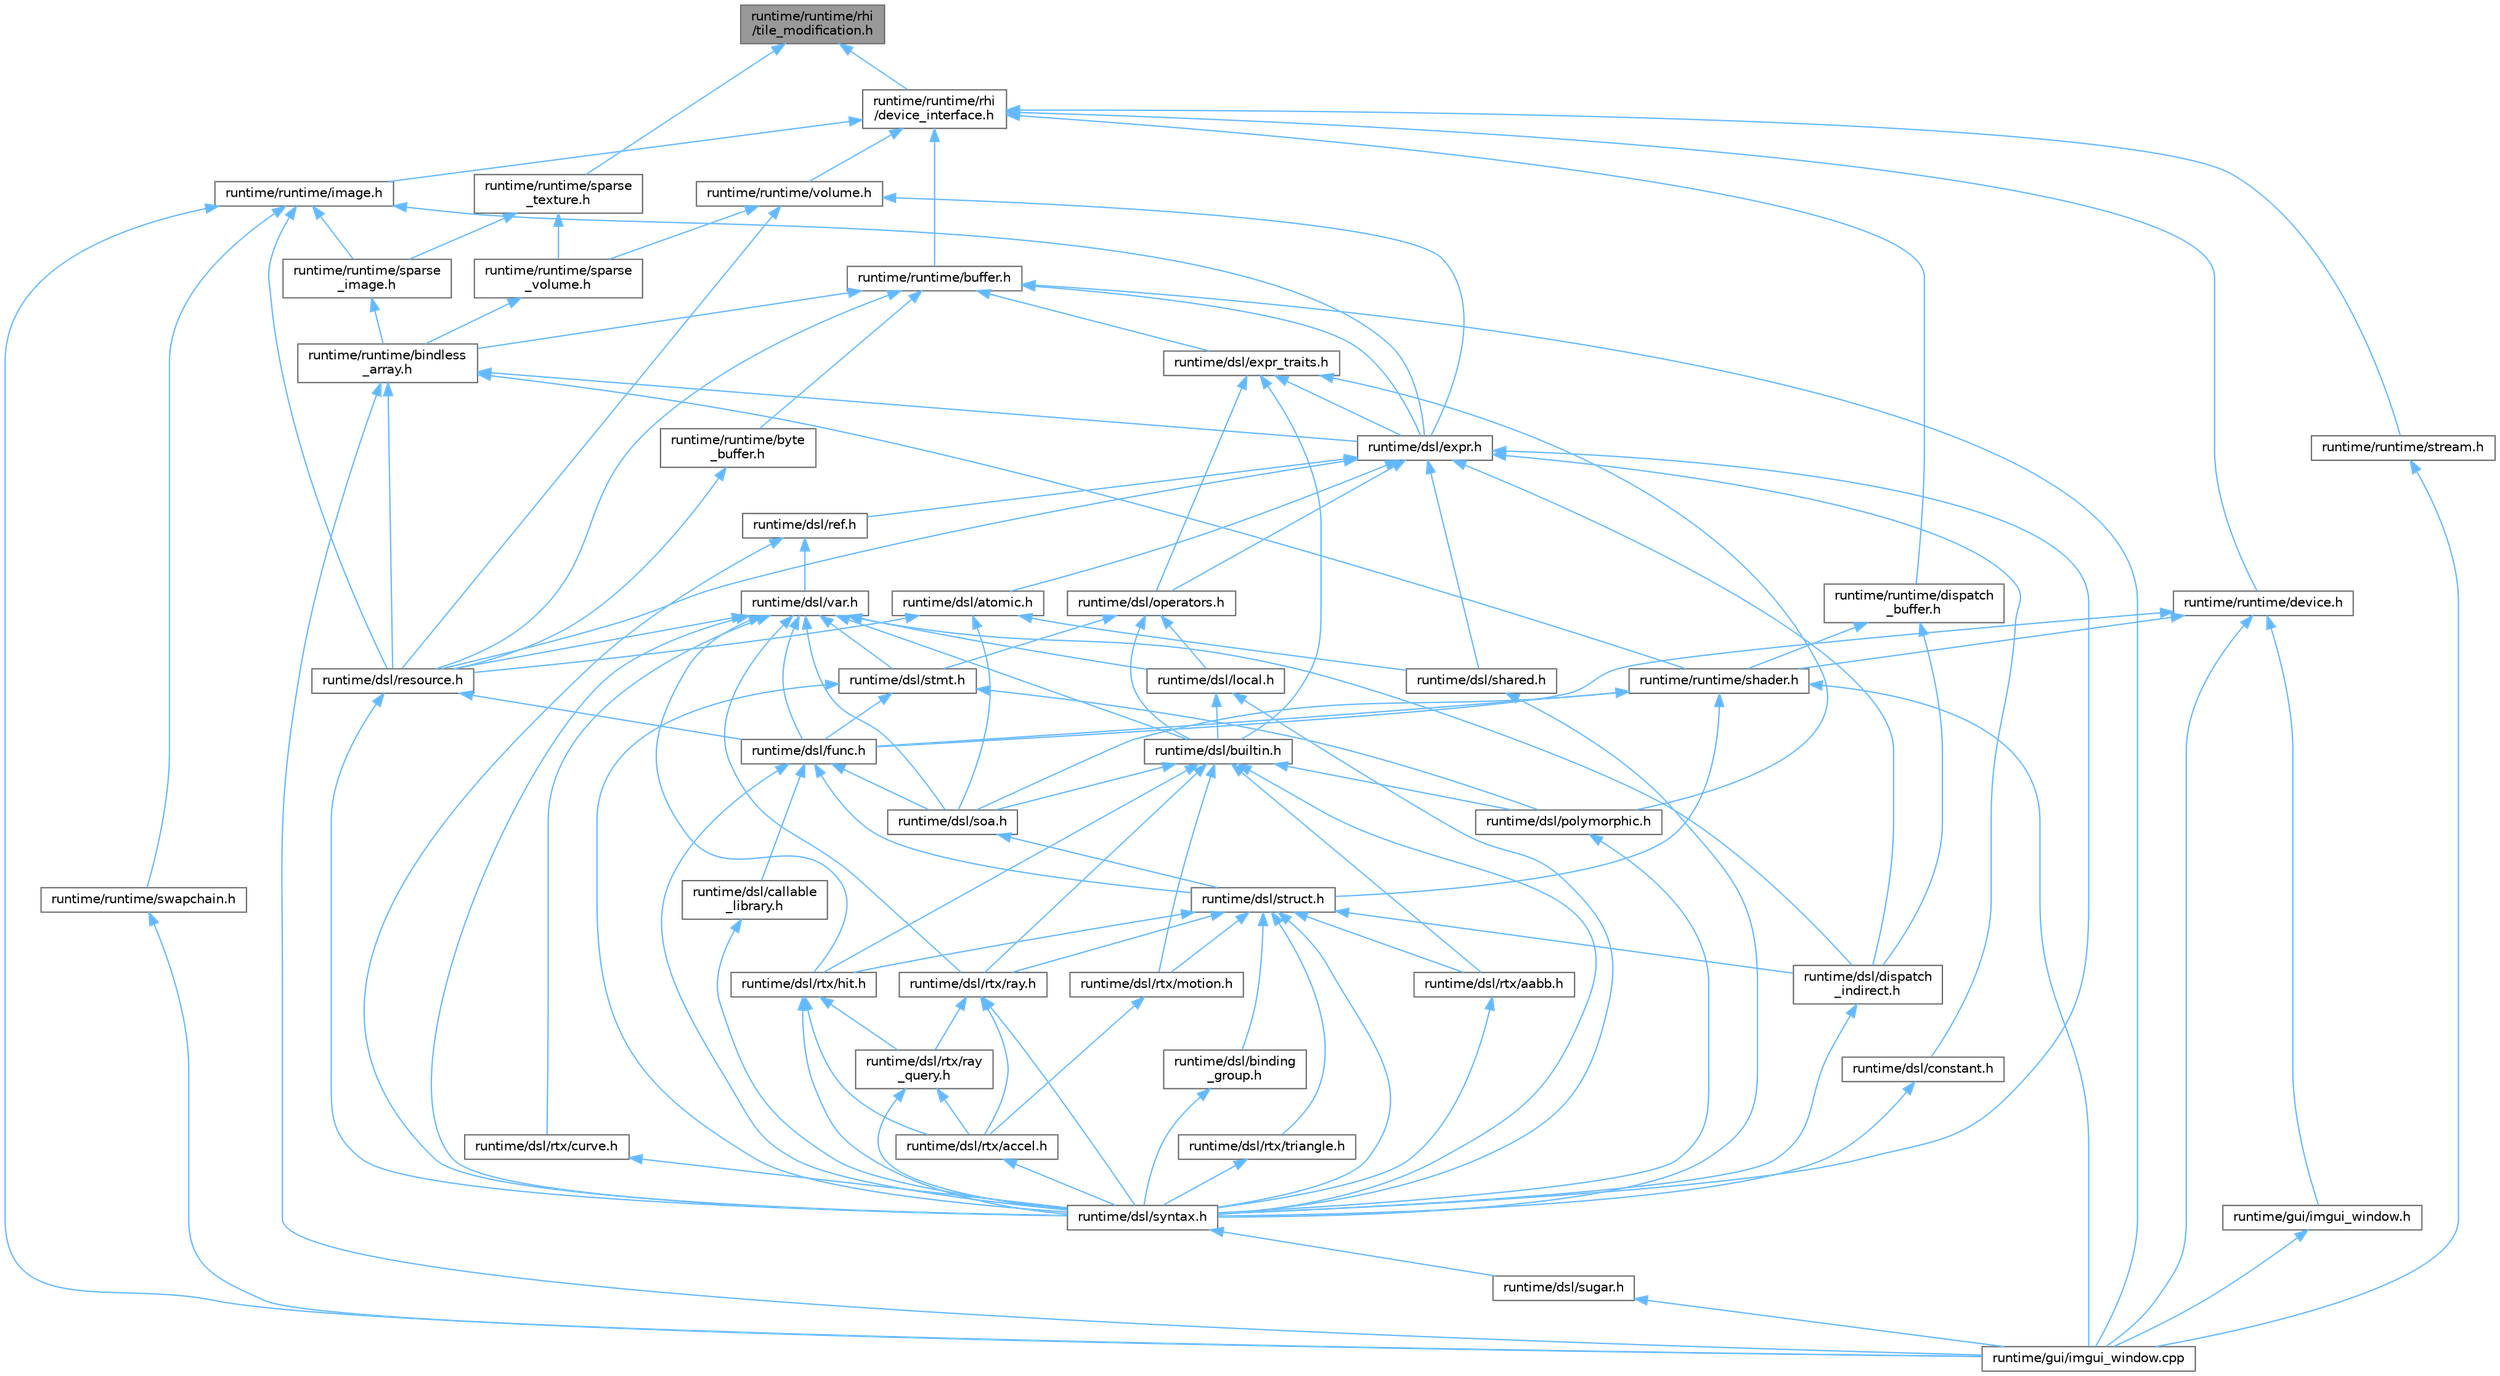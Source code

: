 digraph "runtime/runtime/rhi/tile_modification.h"
{
 // LATEX_PDF_SIZE
  bgcolor="transparent";
  edge [fontname=Helvetica,fontsize=10,labelfontname=Helvetica,labelfontsize=10];
  node [fontname=Helvetica,fontsize=10,shape=box,height=0.2,width=0.4];
  Node1 [id="Node000001",label="runtime/runtime/rhi\l/tile_modification.h",height=0.2,width=0.4,color="gray40", fillcolor="grey60", style="filled", fontcolor="black",tooltip=" "];
  Node1 -> Node2 [id="edge124_Node000001_Node000002",dir="back",color="steelblue1",style="solid",tooltip=" "];
  Node2 [id="Node000002",label="runtime/runtime/rhi\l/device_interface.h",height=0.2,width=0.4,color="grey40", fillcolor="white", style="filled",URL="$device__interface_8h.html",tooltip=" "];
  Node2 -> Node3 [id="edge125_Node000002_Node000003",dir="back",color="steelblue1",style="solid",tooltip=" "];
  Node3 [id="Node000003",label="runtime/runtime/buffer.h",height=0.2,width=0.4,color="grey40", fillcolor="white", style="filled",URL="$buffer_8h.html",tooltip=" "];
  Node3 -> Node4 [id="edge126_Node000003_Node000004",dir="back",color="steelblue1",style="solid",tooltip=" "];
  Node4 [id="Node000004",label="runtime/dsl/expr.h",height=0.2,width=0.4,color="grey40", fillcolor="white", style="filled",URL="$expr_8h.html",tooltip=" "];
  Node4 -> Node5 [id="edge127_Node000004_Node000005",dir="back",color="steelblue1",style="solid",tooltip=" "];
  Node5 [id="Node000005",label="runtime/dsl/atomic.h",height=0.2,width=0.4,color="grey40", fillcolor="white", style="filled",URL="$dsl_2atomic_8h.html",tooltip=" "];
  Node5 -> Node6 [id="edge128_Node000005_Node000006",dir="back",color="steelblue1",style="solid",tooltip=" "];
  Node6 [id="Node000006",label="runtime/dsl/resource.h",height=0.2,width=0.4,color="grey40", fillcolor="white", style="filled",URL="$dsl_2resource_8h.html",tooltip=" "];
  Node6 -> Node7 [id="edge129_Node000006_Node000007",dir="back",color="steelblue1",style="solid",tooltip=" "];
  Node7 [id="Node000007",label="runtime/dsl/func.h",height=0.2,width=0.4,color="grey40", fillcolor="white", style="filled",URL="$func_8h.html",tooltip=" "];
  Node7 -> Node8 [id="edge130_Node000007_Node000008",dir="back",color="steelblue1",style="solid",tooltip=" "];
  Node8 [id="Node000008",label="runtime/dsl/callable\l_library.h",height=0.2,width=0.4,color="grey40", fillcolor="white", style="filled",URL="$dsl_2callable__library_8h.html",tooltip=" "];
  Node8 -> Node9 [id="edge131_Node000008_Node000009",dir="back",color="steelblue1",style="solid",tooltip=" "];
  Node9 [id="Node000009",label="runtime/dsl/syntax.h",height=0.2,width=0.4,color="grey40", fillcolor="white", style="filled",URL="$syntax_8h.html",tooltip=" "];
  Node9 -> Node10 [id="edge132_Node000009_Node000010",dir="back",color="steelblue1",style="solid",tooltip=" "];
  Node10 [id="Node000010",label="runtime/dsl/sugar.h",height=0.2,width=0.4,color="grey40", fillcolor="white", style="filled",URL="$sugar_8h.html",tooltip=" "];
  Node10 -> Node11 [id="edge133_Node000010_Node000011",dir="back",color="steelblue1",style="solid",tooltip=" "];
  Node11 [id="Node000011",label="runtime/gui/imgui_window.cpp",height=0.2,width=0.4,color="grey40", fillcolor="white", style="filled",URL="$imgui__window_8cpp.html",tooltip=" "];
  Node7 -> Node12 [id="edge134_Node000007_Node000012",dir="back",color="steelblue1",style="solid",tooltip=" "];
  Node12 [id="Node000012",label="runtime/dsl/soa.h",height=0.2,width=0.4,color="grey40", fillcolor="white", style="filled",URL="$soa_8h.html",tooltip=" "];
  Node12 -> Node13 [id="edge135_Node000012_Node000013",dir="back",color="steelblue1",style="solid",tooltip=" "];
  Node13 [id="Node000013",label="runtime/dsl/struct.h",height=0.2,width=0.4,color="grey40", fillcolor="white", style="filled",URL="$struct_8h.html",tooltip=" "];
  Node13 -> Node14 [id="edge136_Node000013_Node000014",dir="back",color="steelblue1",style="solid",tooltip=" "];
  Node14 [id="Node000014",label="runtime/dsl/binding\l_group.h",height=0.2,width=0.4,color="grey40", fillcolor="white", style="filled",URL="$binding__group_8h.html",tooltip=" "];
  Node14 -> Node9 [id="edge137_Node000014_Node000009",dir="back",color="steelblue1",style="solid",tooltip=" "];
  Node13 -> Node15 [id="edge138_Node000013_Node000015",dir="back",color="steelblue1",style="solid",tooltip=" "];
  Node15 [id="Node000015",label="runtime/dsl/dispatch\l_indirect.h",height=0.2,width=0.4,color="grey40", fillcolor="white", style="filled",URL="$dispatch__indirect_8h.html",tooltip=" "];
  Node15 -> Node9 [id="edge139_Node000015_Node000009",dir="back",color="steelblue1",style="solid",tooltip=" "];
  Node13 -> Node16 [id="edge140_Node000013_Node000016",dir="back",color="steelblue1",style="solid",tooltip=" "];
  Node16 [id="Node000016",label="runtime/dsl/rtx/aabb.h",height=0.2,width=0.4,color="grey40", fillcolor="white", style="filled",URL="$dsl_2rtx_2aabb_8h.html",tooltip=" "];
  Node16 -> Node9 [id="edge141_Node000016_Node000009",dir="back",color="steelblue1",style="solid",tooltip=" "];
  Node13 -> Node17 [id="edge142_Node000013_Node000017",dir="back",color="steelblue1",style="solid",tooltip=" "];
  Node17 [id="Node000017",label="runtime/dsl/rtx/hit.h",height=0.2,width=0.4,color="grey40", fillcolor="white", style="filled",URL="$dsl_2rtx_2hit_8h.html",tooltip=" "];
  Node17 -> Node18 [id="edge143_Node000017_Node000018",dir="back",color="steelblue1",style="solid",tooltip=" "];
  Node18 [id="Node000018",label="runtime/dsl/rtx/accel.h",height=0.2,width=0.4,color="grey40", fillcolor="white", style="filled",URL="$dsl_2rtx_2accel_8h.html",tooltip=" "];
  Node18 -> Node9 [id="edge144_Node000018_Node000009",dir="back",color="steelblue1",style="solid",tooltip=" "];
  Node17 -> Node19 [id="edge145_Node000017_Node000019",dir="back",color="steelblue1",style="solid",tooltip=" "];
  Node19 [id="Node000019",label="runtime/dsl/rtx/ray\l_query.h",height=0.2,width=0.4,color="grey40", fillcolor="white", style="filled",URL="$ray__query_8h.html",tooltip=" "];
  Node19 -> Node18 [id="edge146_Node000019_Node000018",dir="back",color="steelblue1",style="solid",tooltip=" "];
  Node19 -> Node9 [id="edge147_Node000019_Node000009",dir="back",color="steelblue1",style="solid",tooltip=" "];
  Node17 -> Node9 [id="edge148_Node000017_Node000009",dir="back",color="steelblue1",style="solid",tooltip=" "];
  Node13 -> Node20 [id="edge149_Node000013_Node000020",dir="back",color="steelblue1",style="solid",tooltip=" "];
  Node20 [id="Node000020",label="runtime/dsl/rtx/motion.h",height=0.2,width=0.4,color="grey40", fillcolor="white", style="filled",URL="$motion_8h.html",tooltip=" "];
  Node20 -> Node18 [id="edge150_Node000020_Node000018",dir="back",color="steelblue1",style="solid",tooltip=" "];
  Node13 -> Node21 [id="edge151_Node000013_Node000021",dir="back",color="steelblue1",style="solid",tooltip=" "];
  Node21 [id="Node000021",label="runtime/dsl/rtx/ray.h",height=0.2,width=0.4,color="grey40", fillcolor="white", style="filled",URL="$dsl_2rtx_2ray_8h.html",tooltip=" "];
  Node21 -> Node18 [id="edge152_Node000021_Node000018",dir="back",color="steelblue1",style="solid",tooltip=" "];
  Node21 -> Node19 [id="edge153_Node000021_Node000019",dir="back",color="steelblue1",style="solid",tooltip=" "];
  Node21 -> Node9 [id="edge154_Node000021_Node000009",dir="back",color="steelblue1",style="solid",tooltip=" "];
  Node13 -> Node22 [id="edge155_Node000013_Node000022",dir="back",color="steelblue1",style="solid",tooltip=" "];
  Node22 [id="Node000022",label="runtime/dsl/rtx/triangle.h",height=0.2,width=0.4,color="grey40", fillcolor="white", style="filled",URL="$dsl_2rtx_2triangle_8h.html",tooltip=" "];
  Node22 -> Node9 [id="edge156_Node000022_Node000009",dir="back",color="steelblue1",style="solid",tooltip=" "];
  Node13 -> Node9 [id="edge157_Node000013_Node000009",dir="back",color="steelblue1",style="solid",tooltip=" "];
  Node7 -> Node13 [id="edge158_Node000007_Node000013",dir="back",color="steelblue1",style="solid",tooltip=" "];
  Node7 -> Node9 [id="edge159_Node000007_Node000009",dir="back",color="steelblue1",style="solid",tooltip=" "];
  Node6 -> Node9 [id="edge160_Node000006_Node000009",dir="back",color="steelblue1",style="solid",tooltip=" "];
  Node5 -> Node23 [id="edge161_Node000005_Node000023",dir="back",color="steelblue1",style="solid",tooltip=" "];
  Node23 [id="Node000023",label="runtime/dsl/shared.h",height=0.2,width=0.4,color="grey40", fillcolor="white", style="filled",URL="$shared_8h.html",tooltip=" "];
  Node23 -> Node9 [id="edge162_Node000023_Node000009",dir="back",color="steelblue1",style="solid",tooltip=" "];
  Node5 -> Node12 [id="edge163_Node000005_Node000012",dir="back",color="steelblue1",style="solid",tooltip=" "];
  Node4 -> Node24 [id="edge164_Node000004_Node000024",dir="back",color="steelblue1",style="solid",tooltip=" "];
  Node24 [id="Node000024",label="runtime/dsl/constant.h",height=0.2,width=0.4,color="grey40", fillcolor="white", style="filled",URL="$constant_8h.html",tooltip=" "];
  Node24 -> Node9 [id="edge165_Node000024_Node000009",dir="back",color="steelblue1",style="solid",tooltip=" "];
  Node4 -> Node15 [id="edge166_Node000004_Node000015",dir="back",color="steelblue1",style="solid",tooltip=" "];
  Node4 -> Node25 [id="edge167_Node000004_Node000025",dir="back",color="steelblue1",style="solid",tooltip=" "];
  Node25 [id="Node000025",label="runtime/dsl/operators.h",height=0.2,width=0.4,color="grey40", fillcolor="white", style="filled",URL="$operators_8h.html",tooltip=" "];
  Node25 -> Node26 [id="edge168_Node000025_Node000026",dir="back",color="steelblue1",style="solid",tooltip=" "];
  Node26 [id="Node000026",label="runtime/dsl/builtin.h",height=0.2,width=0.4,color="grey40", fillcolor="white", style="filled",URL="$builtin_8h.html",tooltip=" "];
  Node26 -> Node27 [id="edge169_Node000026_Node000027",dir="back",color="steelblue1",style="solid",tooltip=" "];
  Node27 [id="Node000027",label="runtime/dsl/polymorphic.h",height=0.2,width=0.4,color="grey40", fillcolor="white", style="filled",URL="$polymorphic_8h.html",tooltip=" "];
  Node27 -> Node9 [id="edge170_Node000027_Node000009",dir="back",color="steelblue1",style="solid",tooltip=" "];
  Node26 -> Node16 [id="edge171_Node000026_Node000016",dir="back",color="steelblue1",style="solid",tooltip=" "];
  Node26 -> Node17 [id="edge172_Node000026_Node000017",dir="back",color="steelblue1",style="solid",tooltip=" "];
  Node26 -> Node20 [id="edge173_Node000026_Node000020",dir="back",color="steelblue1",style="solid",tooltip=" "];
  Node26 -> Node21 [id="edge174_Node000026_Node000021",dir="back",color="steelblue1",style="solid",tooltip=" "];
  Node26 -> Node12 [id="edge175_Node000026_Node000012",dir="back",color="steelblue1",style="solid",tooltip=" "];
  Node26 -> Node9 [id="edge176_Node000026_Node000009",dir="back",color="steelblue1",style="solid",tooltip=" "];
  Node25 -> Node28 [id="edge177_Node000025_Node000028",dir="back",color="steelblue1",style="solid",tooltip=" "];
  Node28 [id="Node000028",label="runtime/dsl/local.h",height=0.2,width=0.4,color="grey40", fillcolor="white", style="filled",URL="$local_8h.html",tooltip=" "];
  Node28 -> Node26 [id="edge178_Node000028_Node000026",dir="back",color="steelblue1",style="solid",tooltip=" "];
  Node28 -> Node9 [id="edge179_Node000028_Node000009",dir="back",color="steelblue1",style="solid",tooltip=" "];
  Node25 -> Node29 [id="edge180_Node000025_Node000029",dir="back",color="steelblue1",style="solid",tooltip=" "];
  Node29 [id="Node000029",label="runtime/dsl/stmt.h",height=0.2,width=0.4,color="grey40", fillcolor="white", style="filled",URL="$stmt_8h.html",tooltip=" "];
  Node29 -> Node7 [id="edge181_Node000029_Node000007",dir="back",color="steelblue1",style="solid",tooltip=" "];
  Node29 -> Node27 [id="edge182_Node000029_Node000027",dir="back",color="steelblue1",style="solid",tooltip=" "];
  Node29 -> Node9 [id="edge183_Node000029_Node000009",dir="back",color="steelblue1",style="solid",tooltip=" "];
  Node4 -> Node30 [id="edge184_Node000004_Node000030",dir="back",color="steelblue1",style="solid",tooltip=" "];
  Node30 [id="Node000030",label="runtime/dsl/ref.h",height=0.2,width=0.4,color="grey40", fillcolor="white", style="filled",URL="$ref_8h.html",tooltip=" "];
  Node30 -> Node9 [id="edge185_Node000030_Node000009",dir="back",color="steelblue1",style="solid",tooltip=" "];
  Node30 -> Node31 [id="edge186_Node000030_Node000031",dir="back",color="steelblue1",style="solid",tooltip=" "];
  Node31 [id="Node000031",label="runtime/dsl/var.h",height=0.2,width=0.4,color="grey40", fillcolor="white", style="filled",URL="$var_8h.html",tooltip=" "];
  Node31 -> Node26 [id="edge187_Node000031_Node000026",dir="back",color="steelblue1",style="solid",tooltip=" "];
  Node31 -> Node15 [id="edge188_Node000031_Node000015",dir="back",color="steelblue1",style="solid",tooltip=" "];
  Node31 -> Node7 [id="edge189_Node000031_Node000007",dir="back",color="steelblue1",style="solid",tooltip=" "];
  Node31 -> Node28 [id="edge190_Node000031_Node000028",dir="back",color="steelblue1",style="solid",tooltip=" "];
  Node31 -> Node6 [id="edge191_Node000031_Node000006",dir="back",color="steelblue1",style="solid",tooltip=" "];
  Node31 -> Node32 [id="edge192_Node000031_Node000032",dir="back",color="steelblue1",style="solid",tooltip=" "];
  Node32 [id="Node000032",label="runtime/dsl/rtx/curve.h",height=0.2,width=0.4,color="grey40", fillcolor="white", style="filled",URL="$dsl_2rtx_2curve_8h.html",tooltip=" "];
  Node32 -> Node9 [id="edge193_Node000032_Node000009",dir="back",color="steelblue1",style="solid",tooltip=" "];
  Node31 -> Node17 [id="edge194_Node000031_Node000017",dir="back",color="steelblue1",style="solid",tooltip=" "];
  Node31 -> Node21 [id="edge195_Node000031_Node000021",dir="back",color="steelblue1",style="solid",tooltip=" "];
  Node31 -> Node12 [id="edge196_Node000031_Node000012",dir="back",color="steelblue1",style="solid",tooltip=" "];
  Node31 -> Node29 [id="edge197_Node000031_Node000029",dir="back",color="steelblue1",style="solid",tooltip=" "];
  Node31 -> Node9 [id="edge198_Node000031_Node000009",dir="back",color="steelblue1",style="solid",tooltip=" "];
  Node4 -> Node6 [id="edge199_Node000004_Node000006",dir="back",color="steelblue1",style="solid",tooltip=" "];
  Node4 -> Node23 [id="edge200_Node000004_Node000023",dir="back",color="steelblue1",style="solid",tooltip=" "];
  Node4 -> Node9 [id="edge201_Node000004_Node000009",dir="back",color="steelblue1",style="solid",tooltip=" "];
  Node3 -> Node33 [id="edge202_Node000003_Node000033",dir="back",color="steelblue1",style="solid",tooltip=" "];
  Node33 [id="Node000033",label="runtime/dsl/expr_traits.h",height=0.2,width=0.4,color="grey40", fillcolor="white", style="filled",URL="$expr__traits_8h.html",tooltip=" "];
  Node33 -> Node26 [id="edge203_Node000033_Node000026",dir="back",color="steelblue1",style="solid",tooltip=" "];
  Node33 -> Node4 [id="edge204_Node000033_Node000004",dir="back",color="steelblue1",style="solid",tooltip=" "];
  Node33 -> Node25 [id="edge205_Node000033_Node000025",dir="back",color="steelblue1",style="solid",tooltip=" "];
  Node33 -> Node27 [id="edge206_Node000033_Node000027",dir="back",color="steelblue1",style="solid",tooltip=" "];
  Node3 -> Node6 [id="edge207_Node000003_Node000006",dir="back",color="steelblue1",style="solid",tooltip=" "];
  Node3 -> Node11 [id="edge208_Node000003_Node000011",dir="back",color="steelblue1",style="solid",tooltip=" "];
  Node3 -> Node34 [id="edge209_Node000003_Node000034",dir="back",color="steelblue1",style="solid",tooltip=" "];
  Node34 [id="Node000034",label="runtime/runtime/bindless\l_array.h",height=0.2,width=0.4,color="grey40", fillcolor="white", style="filled",URL="$bindless__array_8h.html",tooltip=" "];
  Node34 -> Node4 [id="edge210_Node000034_Node000004",dir="back",color="steelblue1",style="solid",tooltip=" "];
  Node34 -> Node6 [id="edge211_Node000034_Node000006",dir="back",color="steelblue1",style="solid",tooltip=" "];
  Node34 -> Node11 [id="edge212_Node000034_Node000011",dir="back",color="steelblue1",style="solid",tooltip=" "];
  Node34 -> Node35 [id="edge213_Node000034_Node000035",dir="back",color="steelblue1",style="solid",tooltip=" "];
  Node35 [id="Node000035",label="runtime/runtime/shader.h",height=0.2,width=0.4,color="grey40", fillcolor="white", style="filled",URL="$shader_8h.html",tooltip=" "];
  Node35 -> Node7 [id="edge214_Node000035_Node000007",dir="back",color="steelblue1",style="solid",tooltip=" "];
  Node35 -> Node12 [id="edge215_Node000035_Node000012",dir="back",color="steelblue1",style="solid",tooltip=" "];
  Node35 -> Node13 [id="edge216_Node000035_Node000013",dir="back",color="steelblue1",style="solid",tooltip=" "];
  Node35 -> Node11 [id="edge217_Node000035_Node000011",dir="back",color="steelblue1",style="solid",tooltip=" "];
  Node3 -> Node36 [id="edge218_Node000003_Node000036",dir="back",color="steelblue1",style="solid",tooltip=" "];
  Node36 [id="Node000036",label="runtime/runtime/byte\l_buffer.h",height=0.2,width=0.4,color="grey40", fillcolor="white", style="filled",URL="$byte__buffer_8h.html",tooltip=" "];
  Node36 -> Node6 [id="edge219_Node000036_Node000006",dir="back",color="steelblue1",style="solid",tooltip=" "];
  Node2 -> Node37 [id="edge220_Node000002_Node000037",dir="back",color="steelblue1",style="solid",tooltip=" "];
  Node37 [id="Node000037",label="runtime/runtime/device.h",height=0.2,width=0.4,color="grey40", fillcolor="white", style="filled",URL="$device_8h.html",tooltip=" "];
  Node37 -> Node7 [id="edge221_Node000037_Node000007",dir="back",color="steelblue1",style="solid",tooltip=" "];
  Node37 -> Node11 [id="edge222_Node000037_Node000011",dir="back",color="steelblue1",style="solid",tooltip=" "];
  Node37 -> Node38 [id="edge223_Node000037_Node000038",dir="back",color="steelblue1",style="solid",tooltip=" "];
  Node38 [id="Node000038",label="runtime/gui/imgui_window.h",height=0.2,width=0.4,color="grey40", fillcolor="white", style="filled",URL="$imgui__window_8h.html",tooltip=" "];
  Node38 -> Node11 [id="edge224_Node000038_Node000011",dir="back",color="steelblue1",style="solid",tooltip=" "];
  Node37 -> Node35 [id="edge225_Node000037_Node000035",dir="back",color="steelblue1",style="solid",tooltip=" "];
  Node2 -> Node39 [id="edge226_Node000002_Node000039",dir="back",color="steelblue1",style="solid",tooltip=" "];
  Node39 [id="Node000039",label="runtime/runtime/dispatch\l_buffer.h",height=0.2,width=0.4,color="grey40", fillcolor="white", style="filled",URL="$dispatch__buffer_8h.html",tooltip=" "];
  Node39 -> Node15 [id="edge227_Node000039_Node000015",dir="back",color="steelblue1",style="solid",tooltip=" "];
  Node39 -> Node35 [id="edge228_Node000039_Node000035",dir="back",color="steelblue1",style="solid",tooltip=" "];
  Node2 -> Node40 [id="edge229_Node000002_Node000040",dir="back",color="steelblue1",style="solid",tooltip=" "];
  Node40 [id="Node000040",label="runtime/runtime/image.h",height=0.2,width=0.4,color="grey40", fillcolor="white", style="filled",URL="$image_8h.html",tooltip=" "];
  Node40 -> Node4 [id="edge230_Node000040_Node000004",dir="back",color="steelblue1",style="solid",tooltip=" "];
  Node40 -> Node6 [id="edge231_Node000040_Node000006",dir="back",color="steelblue1",style="solid",tooltip=" "];
  Node40 -> Node11 [id="edge232_Node000040_Node000011",dir="back",color="steelblue1",style="solid",tooltip=" "];
  Node40 -> Node41 [id="edge233_Node000040_Node000041",dir="back",color="steelblue1",style="solid",tooltip=" "];
  Node41 [id="Node000041",label="runtime/runtime/sparse\l_image.h",height=0.2,width=0.4,color="grey40", fillcolor="white", style="filled",URL="$sparse__image_8h.html",tooltip=" "];
  Node41 -> Node34 [id="edge234_Node000041_Node000034",dir="back",color="steelblue1",style="solid",tooltip=" "];
  Node40 -> Node42 [id="edge235_Node000040_Node000042",dir="back",color="steelblue1",style="solid",tooltip=" "];
  Node42 [id="Node000042",label="runtime/runtime/swapchain.h",height=0.2,width=0.4,color="grey40", fillcolor="white", style="filled",URL="$swapchain_8h.html",tooltip=" "];
  Node42 -> Node11 [id="edge236_Node000042_Node000011",dir="back",color="steelblue1",style="solid",tooltip=" "];
  Node2 -> Node43 [id="edge237_Node000002_Node000043",dir="back",color="steelblue1",style="solid",tooltip=" "];
  Node43 [id="Node000043",label="runtime/runtime/stream.h",height=0.2,width=0.4,color="grey40", fillcolor="white", style="filled",URL="$stream_8h.html",tooltip=" "];
  Node43 -> Node11 [id="edge238_Node000043_Node000011",dir="back",color="steelblue1",style="solid",tooltip=" "];
  Node2 -> Node44 [id="edge239_Node000002_Node000044",dir="back",color="steelblue1",style="solid",tooltip=" "];
  Node44 [id="Node000044",label="runtime/runtime/volume.h",height=0.2,width=0.4,color="grey40", fillcolor="white", style="filled",URL="$volume_8h.html",tooltip=" "];
  Node44 -> Node4 [id="edge240_Node000044_Node000004",dir="back",color="steelblue1",style="solid",tooltip=" "];
  Node44 -> Node6 [id="edge241_Node000044_Node000006",dir="back",color="steelblue1",style="solid",tooltip=" "];
  Node44 -> Node45 [id="edge242_Node000044_Node000045",dir="back",color="steelblue1",style="solid",tooltip=" "];
  Node45 [id="Node000045",label="runtime/runtime/sparse\l_volume.h",height=0.2,width=0.4,color="grey40", fillcolor="white", style="filled",URL="$sparse__volume_8h.html",tooltip=" "];
  Node45 -> Node34 [id="edge243_Node000045_Node000034",dir="back",color="steelblue1",style="solid",tooltip=" "];
  Node1 -> Node46 [id="edge244_Node000001_Node000046",dir="back",color="steelblue1",style="solid",tooltip=" "];
  Node46 [id="Node000046",label="runtime/runtime/sparse\l_texture.h",height=0.2,width=0.4,color="grey40", fillcolor="white", style="filled",URL="$sparse__texture_8h.html",tooltip=" "];
  Node46 -> Node41 [id="edge245_Node000046_Node000041",dir="back",color="steelblue1",style="solid",tooltip=" "];
  Node46 -> Node45 [id="edge246_Node000046_Node000045",dir="back",color="steelblue1",style="solid",tooltip=" "];
}
